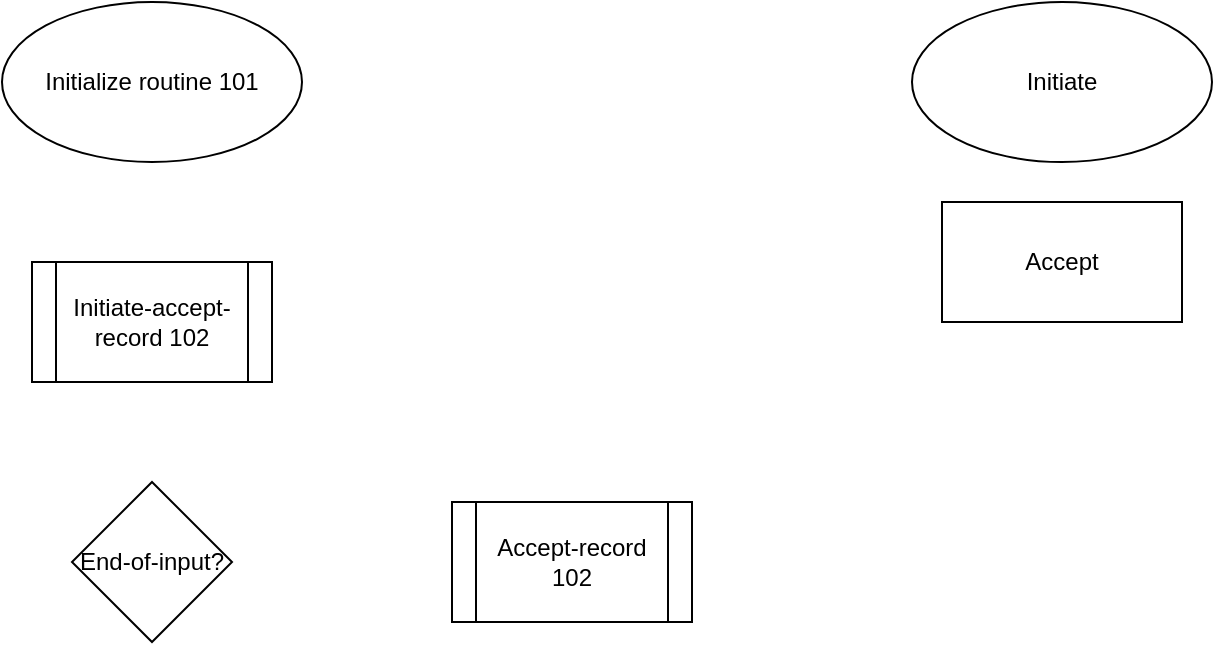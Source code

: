 <mxfile version="27.1.4">
  <diagram name="Page-1" id="qaMi9cR7SeN8WYckawro">
    <mxGraphModel dx="703" dy="750" grid="1" gridSize="10" guides="1" tooltips="1" connect="1" arrows="1" fold="1" page="1" pageScale="1" pageWidth="850" pageHeight="1100" math="0" shadow="0">
      <root>
        <mxCell id="0" />
        <mxCell id="1" parent="0" />
        <mxCell id="efkY1EfVVCiKtOzfPzsn-5" value="Initialize routine 101" style="ellipse;whiteSpace=wrap;html=1;" vertex="1" parent="1">
          <mxGeometry x="55" y="60" width="150" height="80" as="geometry" />
        </mxCell>
        <mxCell id="efkY1EfVVCiKtOzfPzsn-6" value="Accept-record 102" style="shape=process;whiteSpace=wrap;html=1;backgroundOutline=1;" vertex="1" parent="1">
          <mxGeometry x="280" y="310" width="120" height="60" as="geometry" />
        </mxCell>
        <mxCell id="efkY1EfVVCiKtOzfPzsn-7" value="Initiate-accept-record 102" style="shape=process;whiteSpace=wrap;html=1;backgroundOutline=1;" vertex="1" parent="1">
          <mxGeometry x="70" y="190" width="120" height="60" as="geometry" />
        </mxCell>
        <mxCell id="efkY1EfVVCiKtOzfPzsn-8" value="End-of-input?" style="rhombus;whiteSpace=wrap;html=1;" vertex="1" parent="1">
          <mxGeometry x="90" y="300" width="80" height="80" as="geometry" />
        </mxCell>
        <mxCell id="efkY1EfVVCiKtOzfPzsn-9" value="Initiate" style="ellipse;whiteSpace=wrap;html=1;" vertex="1" parent="1">
          <mxGeometry x="510" y="60" width="150" height="80" as="geometry" />
        </mxCell>
        <mxCell id="efkY1EfVVCiKtOzfPzsn-11" value="Accept " style="rounded=0;whiteSpace=wrap;html=1;" vertex="1" parent="1">
          <mxGeometry x="525" y="160" width="120" height="60" as="geometry" />
        </mxCell>
      </root>
    </mxGraphModel>
  </diagram>
</mxfile>
